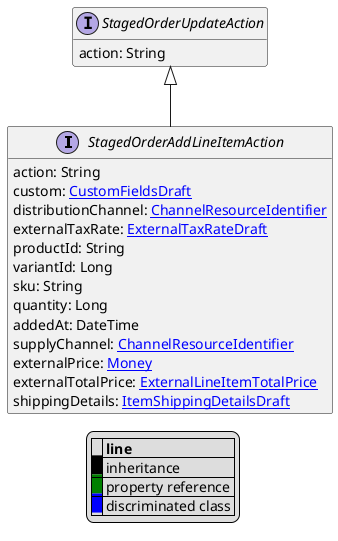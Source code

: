 @startuml

hide empty fields
hide empty methods
legend
|= |= line |
|<back:black>   </back>| inheritance |
|<back:green>   </back>| property reference |
|<back:blue>   </back>| discriminated class |
endlegend
interface StagedOrderAddLineItemAction [[StagedOrderAddLineItemAction.svg]] extends StagedOrderUpdateAction {
    action: String
    custom: [[CustomFieldsDraft.svg CustomFieldsDraft]]
    distributionChannel: [[ChannelResourceIdentifier.svg ChannelResourceIdentifier]]
    externalTaxRate: [[ExternalTaxRateDraft.svg ExternalTaxRateDraft]]
    productId: String
    variantId: Long
    sku: String
    quantity: Long
    addedAt: DateTime
    supplyChannel: [[ChannelResourceIdentifier.svg ChannelResourceIdentifier]]
    externalPrice: [[Money.svg Money]]
    externalTotalPrice: [[ExternalLineItemTotalPrice.svg ExternalLineItemTotalPrice]]
    shippingDetails: [[ItemShippingDetailsDraft.svg ItemShippingDetailsDraft]]
}
interface StagedOrderUpdateAction [[StagedOrderUpdateAction.svg]]  {
    action: String
}





@enduml
